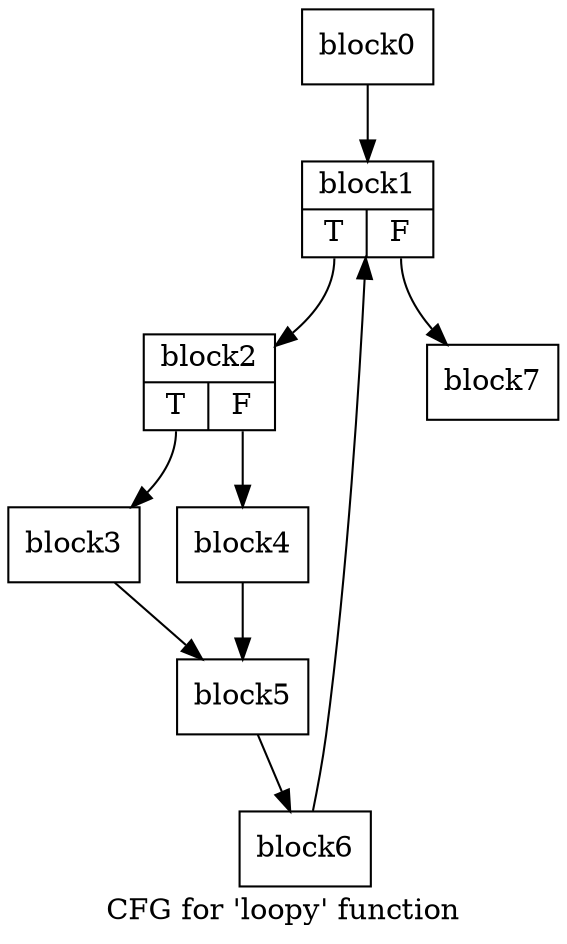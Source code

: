 digraph "CFG for 'loopy' function" {
	label="CFG for 'loopy' function";

	Node0x7fad88911980 [shape=record,label="{block0}"];
	Node0x7fad88911980 -> Node0x7fad88911da0;
	Node0x7fad88911da0 [shape=record,label="{block1|{<s0>T|<s1>F}}"];
	Node0x7fad88911da0:s0 -> Node0x7fad88911e00;
	Node0x7fad88911da0:s1 -> Node0x7fad88912060;
	Node0x7fad88911e00 [shape=record,label="{block2|{<s0>T|<s1>F}}"];
	Node0x7fad88911e00:s0 -> Node0x7fad88911f00;
	Node0x7fad88911e00:s1 -> Node0x7fad889123d0;
	Node0x7fad88911f00 [shape=record,label="{block3}"];
	Node0x7fad88911f00 -> Node0x7fad88912680;
	Node0x7fad889123d0 [shape=record,label="{block4}"];
	Node0x7fad889123d0 -> Node0x7fad88912680;
	Node0x7fad88912680 [shape=record,label="{block5}"];
	Node0x7fad88912680 -> Node0x7fad889128d0;
	Node0x7fad889128d0 [shape=record,label="{block6}"];
	Node0x7fad889128d0 -> Node0x7fad88911da0;
	Node0x7fad88912060 [shape=record,label="{block7}"];
}
